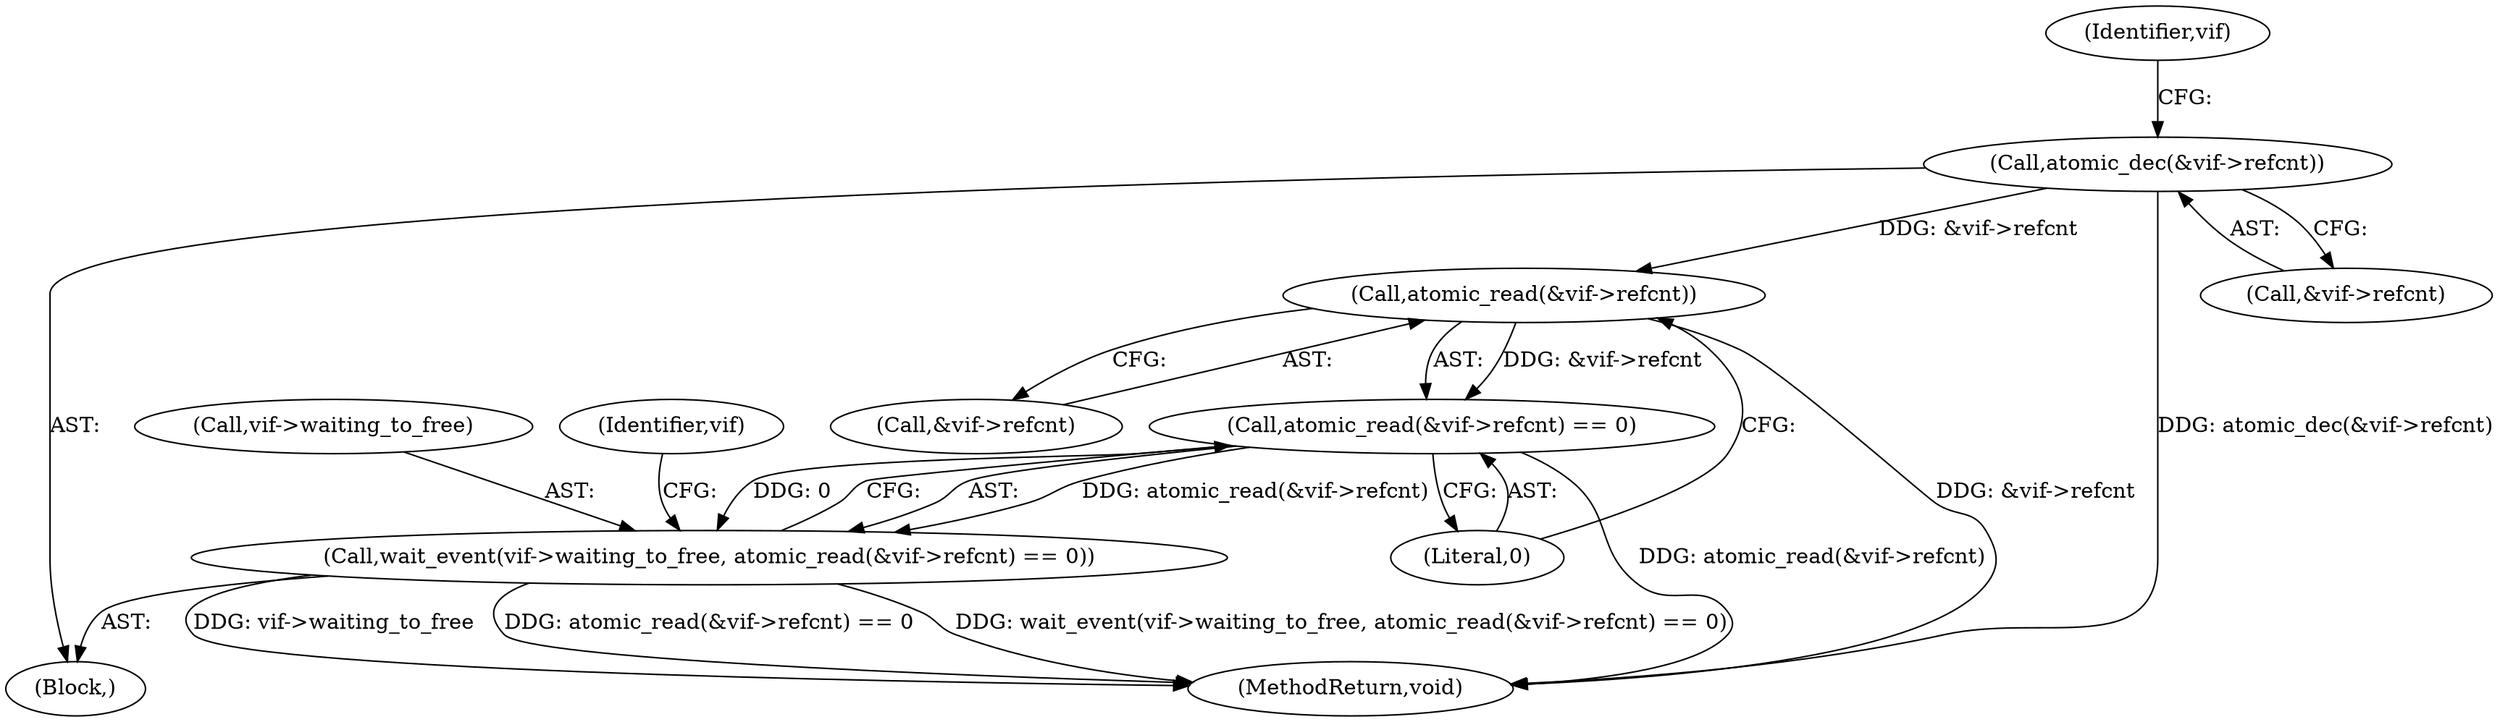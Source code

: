 digraph "0_linux_48856286b64e4b66ec62b94e504d0b29c1ade664@API" {
"1000135" [label="(Call,atomic_read(&vif->refcnt))"];
"1000125" [label="(Call,atomic_dec(&vif->refcnt))"];
"1000134" [label="(Call,atomic_read(&vif->refcnt) == 0)"];
"1000130" [label="(Call,wait_event(vif->waiting_to_free, atomic_read(&vif->refcnt) == 0))"];
"1000135" [label="(Call,atomic_read(&vif->refcnt))"];
"1000144" [label="(Identifier,vif)"];
"1000134" [label="(Call,atomic_read(&vif->refcnt) == 0)"];
"1000136" [label="(Call,&vif->refcnt)"];
"1000103" [label="(Block,)"];
"1000165" [label="(MethodReturn,void)"];
"1000125" [label="(Call,atomic_dec(&vif->refcnt))"];
"1000126" [label="(Call,&vif->refcnt)"];
"1000130" [label="(Call,wait_event(vif->waiting_to_free, atomic_read(&vif->refcnt) == 0))"];
"1000131" [label="(Call,vif->waiting_to_free)"];
"1000140" [label="(Literal,0)"];
"1000132" [label="(Identifier,vif)"];
"1000135" -> "1000134"  [label="AST: "];
"1000135" -> "1000136"  [label="CFG: "];
"1000136" -> "1000135"  [label="AST: "];
"1000140" -> "1000135"  [label="CFG: "];
"1000135" -> "1000165"  [label="DDG: &vif->refcnt"];
"1000135" -> "1000134"  [label="DDG: &vif->refcnt"];
"1000125" -> "1000135"  [label="DDG: &vif->refcnt"];
"1000125" -> "1000103"  [label="AST: "];
"1000125" -> "1000126"  [label="CFG: "];
"1000126" -> "1000125"  [label="AST: "];
"1000132" -> "1000125"  [label="CFG: "];
"1000125" -> "1000165"  [label="DDG: atomic_dec(&vif->refcnt)"];
"1000134" -> "1000130"  [label="AST: "];
"1000134" -> "1000140"  [label="CFG: "];
"1000140" -> "1000134"  [label="AST: "];
"1000130" -> "1000134"  [label="CFG: "];
"1000134" -> "1000165"  [label="DDG: atomic_read(&vif->refcnt)"];
"1000134" -> "1000130"  [label="DDG: atomic_read(&vif->refcnt)"];
"1000134" -> "1000130"  [label="DDG: 0"];
"1000130" -> "1000103"  [label="AST: "];
"1000131" -> "1000130"  [label="AST: "];
"1000144" -> "1000130"  [label="CFG: "];
"1000130" -> "1000165"  [label="DDG: wait_event(vif->waiting_to_free, atomic_read(&vif->refcnt) == 0)"];
"1000130" -> "1000165"  [label="DDG: vif->waiting_to_free"];
"1000130" -> "1000165"  [label="DDG: atomic_read(&vif->refcnt) == 0"];
}

